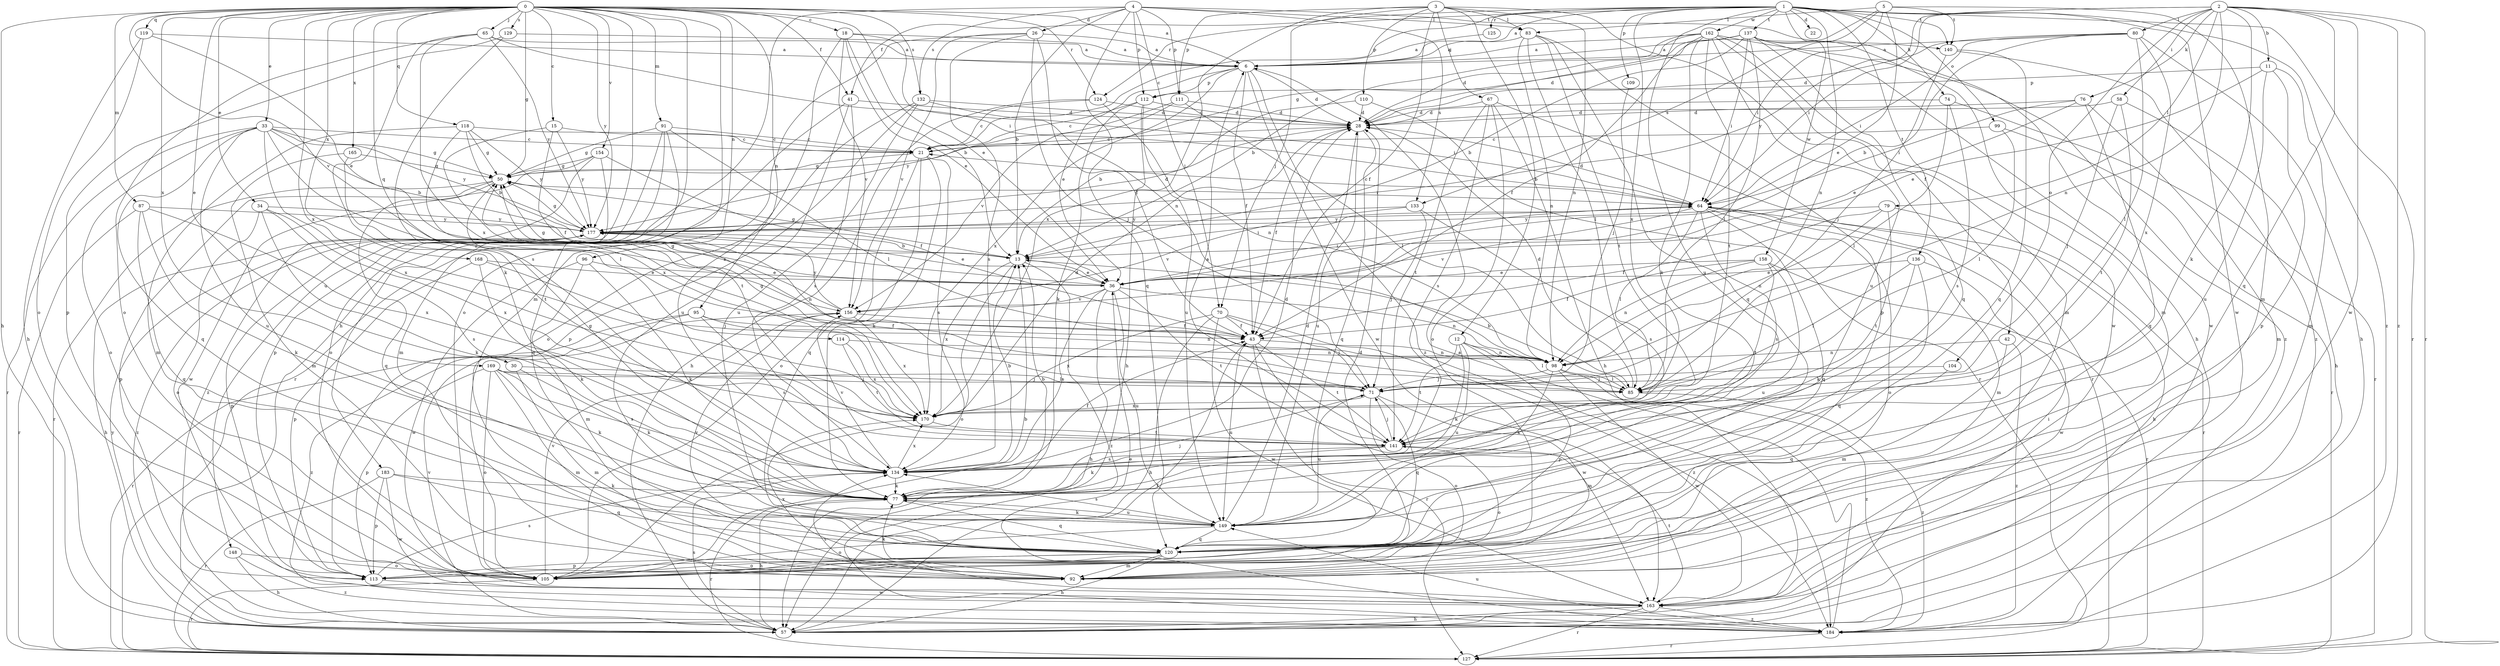 strict digraph  {
0;
1;
2;
3;
4;
5;
6;
11;
12;
13;
15;
18;
21;
22;
26;
28;
30;
33;
34;
36;
41;
42;
43;
50;
57;
58;
64;
65;
67;
70;
71;
74;
76;
77;
79;
80;
83;
85;
87;
91;
92;
95;
96;
98;
99;
104;
105;
109;
110;
111;
112;
113;
114;
118;
119;
120;
124;
125;
127;
129;
132;
133;
134;
136;
137;
140;
141;
148;
149;
154;
156;
158;
162;
163;
165;
168;
169;
170;
177;
183;
184;
0 -> 6  [label=a];
0 -> 15  [label=c];
0 -> 18  [label=c];
0 -> 30  [label=e];
0 -> 33  [label=e];
0 -> 34  [label=e];
0 -> 36  [label=e];
0 -> 41  [label=f];
0 -> 50  [label=g];
0 -> 57  [label=h];
0 -> 65  [label=j];
0 -> 87  [label=m];
0 -> 91  [label=m];
0 -> 92  [label=m];
0 -> 95  [label=n];
0 -> 96  [label=n];
0 -> 114  [label=q];
0 -> 118  [label=q];
0 -> 119  [label=q];
0 -> 124  [label=r];
0 -> 129  [label=s];
0 -> 132  [label=s];
0 -> 148  [label=u];
0 -> 154  [label=v];
0 -> 156  [label=v];
0 -> 165  [label=x];
0 -> 168  [label=x];
0 -> 169  [label=x];
0 -> 170  [label=x];
0 -> 177  [label=y];
0 -> 183  [label=z];
1 -> 6  [label=a];
1 -> 21  [label=c];
1 -> 22  [label=d];
1 -> 41  [label=f];
1 -> 74  [label=k];
1 -> 98  [label=n];
1 -> 99  [label=o];
1 -> 109  [label=p];
1 -> 124  [label=r];
1 -> 125  [label=r];
1 -> 127  [label=r];
1 -> 136  [label=t];
1 -> 137  [label=t];
1 -> 140  [label=t];
1 -> 149  [label=u];
1 -> 158  [label=w];
1 -> 162  [label=w];
1 -> 163  [label=w];
1 -> 170  [label=x];
1 -> 184  [label=z];
2 -> 11  [label=b];
2 -> 58  [label=i];
2 -> 64  [label=i];
2 -> 76  [label=k];
2 -> 77  [label=k];
2 -> 79  [label=l];
2 -> 80  [label=l];
2 -> 98  [label=n];
2 -> 104  [label=o];
2 -> 120  [label=q];
2 -> 127  [label=r];
2 -> 163  [label=w];
2 -> 177  [label=y];
2 -> 184  [label=z];
3 -> 12  [label=b];
3 -> 42  [label=f];
3 -> 43  [label=f];
3 -> 67  [label=j];
3 -> 70  [label=j];
3 -> 83  [label=l];
3 -> 98  [label=n];
3 -> 110  [label=p];
3 -> 111  [label=p];
3 -> 170  [label=x];
4 -> 13  [label=b];
4 -> 26  [label=d];
4 -> 57  [label=h];
4 -> 70  [label=j];
4 -> 83  [label=l];
4 -> 111  [label=p];
4 -> 112  [label=p];
4 -> 120  [label=q];
4 -> 132  [label=s];
4 -> 133  [label=s];
4 -> 140  [label=t];
5 -> 36  [label=e];
5 -> 50  [label=g];
5 -> 64  [label=i];
5 -> 83  [label=l];
5 -> 92  [label=m];
5 -> 133  [label=s];
5 -> 140  [label=t];
6 -> 28  [label=d];
6 -> 36  [label=e];
6 -> 43  [label=f];
6 -> 112  [label=p];
6 -> 163  [label=w];
6 -> 170  [label=x];
6 -> 184  [label=z];
11 -> 36  [label=e];
11 -> 92  [label=m];
11 -> 112  [label=p];
11 -> 113  [label=p];
11 -> 149  [label=u];
12 -> 77  [label=k];
12 -> 85  [label=l];
12 -> 98  [label=n];
12 -> 113  [label=p];
12 -> 141  [label=t];
12 -> 149  [label=u];
13 -> 36  [label=e];
13 -> 50  [label=g];
13 -> 64  [label=i];
13 -> 105  [label=o];
13 -> 170  [label=x];
13 -> 184  [label=z];
15 -> 21  [label=c];
15 -> 43  [label=f];
15 -> 141  [label=t];
15 -> 177  [label=y];
18 -> 6  [label=a];
18 -> 13  [label=b];
18 -> 36  [label=e];
18 -> 98  [label=n];
18 -> 134  [label=s];
18 -> 156  [label=v];
21 -> 50  [label=g];
21 -> 77  [label=k];
21 -> 105  [label=o];
21 -> 120  [label=q];
21 -> 134  [label=s];
26 -> 6  [label=a];
26 -> 43  [label=f];
26 -> 71  [label=j];
26 -> 105  [label=o];
26 -> 134  [label=s];
26 -> 156  [label=v];
28 -> 21  [label=c];
28 -> 43  [label=f];
28 -> 120  [label=q];
28 -> 149  [label=u];
30 -> 71  [label=j];
30 -> 77  [label=k];
30 -> 92  [label=m];
33 -> 13  [label=b];
33 -> 21  [label=c];
33 -> 50  [label=g];
33 -> 85  [label=l];
33 -> 105  [label=o];
33 -> 120  [label=q];
33 -> 127  [label=r];
33 -> 149  [label=u];
33 -> 170  [label=x];
33 -> 177  [label=y];
34 -> 77  [label=k];
34 -> 105  [label=o];
34 -> 134  [label=s];
34 -> 170  [label=x];
34 -> 177  [label=y];
36 -> 50  [label=g];
36 -> 57  [label=h];
36 -> 64  [label=i];
36 -> 98  [label=n];
36 -> 134  [label=s];
36 -> 141  [label=t];
36 -> 149  [label=u];
36 -> 156  [label=v];
41 -> 28  [label=d];
41 -> 127  [label=r];
41 -> 134  [label=s];
41 -> 149  [label=u];
42 -> 92  [label=m];
42 -> 98  [label=n];
42 -> 184  [label=z];
43 -> 98  [label=n];
43 -> 127  [label=r];
43 -> 141  [label=t];
43 -> 149  [label=u];
43 -> 163  [label=w];
50 -> 64  [label=i];
50 -> 113  [label=p];
50 -> 120  [label=q];
50 -> 127  [label=r];
57 -> 43  [label=f];
57 -> 64  [label=i];
57 -> 134  [label=s];
57 -> 156  [label=v];
57 -> 177  [label=y];
58 -> 28  [label=d];
58 -> 57  [label=h];
58 -> 71  [label=j];
58 -> 141  [label=t];
64 -> 21  [label=c];
64 -> 28  [label=d];
64 -> 57  [label=h];
64 -> 85  [label=l];
64 -> 92  [label=m];
64 -> 105  [label=o];
64 -> 120  [label=q];
64 -> 134  [label=s];
64 -> 156  [label=v];
64 -> 177  [label=y];
65 -> 6  [label=a];
65 -> 64  [label=i];
65 -> 77  [label=k];
65 -> 105  [label=o];
65 -> 170  [label=x];
65 -> 177  [label=y];
67 -> 28  [label=d];
67 -> 57  [label=h];
67 -> 105  [label=o];
67 -> 127  [label=r];
67 -> 134  [label=s];
67 -> 141  [label=t];
70 -> 43  [label=f];
70 -> 57  [label=h];
70 -> 71  [label=j];
70 -> 163  [label=w];
70 -> 170  [label=x];
70 -> 184  [label=z];
71 -> 50  [label=g];
71 -> 92  [label=m];
71 -> 105  [label=o];
71 -> 120  [label=q];
71 -> 149  [label=u];
71 -> 170  [label=x];
74 -> 28  [label=d];
74 -> 85  [label=l];
74 -> 127  [label=r];
74 -> 134  [label=s];
76 -> 28  [label=d];
76 -> 36  [label=e];
76 -> 64  [label=i];
76 -> 92  [label=m];
76 -> 120  [label=q];
77 -> 13  [label=b];
77 -> 57  [label=h];
77 -> 71  [label=j];
77 -> 120  [label=q];
77 -> 127  [label=r];
77 -> 149  [label=u];
79 -> 43  [label=f];
79 -> 98  [label=n];
79 -> 127  [label=r];
79 -> 141  [label=t];
79 -> 177  [label=y];
80 -> 6  [label=a];
80 -> 13  [label=b];
80 -> 28  [label=d];
80 -> 57  [label=h];
80 -> 64  [label=i];
80 -> 85  [label=l];
80 -> 170  [label=x];
83 -> 6  [label=a];
83 -> 85  [label=l];
83 -> 98  [label=n];
83 -> 113  [label=p];
83 -> 120  [label=q];
83 -> 141  [label=t];
85 -> 13  [label=b];
85 -> 28  [label=d];
85 -> 184  [label=z];
87 -> 77  [label=k];
87 -> 120  [label=q];
87 -> 127  [label=r];
87 -> 170  [label=x];
87 -> 177  [label=y];
91 -> 21  [label=c];
91 -> 50  [label=g];
91 -> 85  [label=l];
91 -> 92  [label=m];
91 -> 105  [label=o];
91 -> 113  [label=p];
92 -> 77  [label=k];
92 -> 170  [label=x];
95 -> 43  [label=f];
95 -> 98  [label=n];
95 -> 127  [label=r];
95 -> 134  [label=s];
95 -> 184  [label=z];
96 -> 36  [label=e];
96 -> 77  [label=k];
96 -> 92  [label=m];
96 -> 163  [label=w];
98 -> 71  [label=j];
98 -> 77  [label=k];
98 -> 85  [label=l];
98 -> 163  [label=w];
98 -> 184  [label=z];
99 -> 21  [label=c];
99 -> 85  [label=l];
99 -> 127  [label=r];
104 -> 71  [label=j];
104 -> 120  [label=q];
105 -> 13  [label=b];
105 -> 28  [label=d];
105 -> 127  [label=r];
105 -> 156  [label=v];
109 -> 71  [label=j];
110 -> 13  [label=b];
110 -> 28  [label=d];
110 -> 127  [label=r];
111 -> 28  [label=d];
111 -> 85  [label=l];
111 -> 156  [label=v];
111 -> 177  [label=y];
112 -> 21  [label=c];
112 -> 28  [label=d];
112 -> 57  [label=h];
112 -> 77  [label=k];
112 -> 149  [label=u];
113 -> 134  [label=s];
113 -> 163  [label=w];
114 -> 98  [label=n];
114 -> 141  [label=t];
114 -> 170  [label=x];
118 -> 13  [label=b];
118 -> 21  [label=c];
118 -> 50  [label=g];
118 -> 92  [label=m];
118 -> 170  [label=x];
118 -> 177  [label=y];
119 -> 6  [label=a];
119 -> 36  [label=e];
119 -> 57  [label=h];
119 -> 105  [label=o];
120 -> 57  [label=h];
120 -> 92  [label=m];
120 -> 105  [label=o];
120 -> 113  [label=p];
120 -> 156  [label=v];
124 -> 21  [label=c];
124 -> 28  [label=d];
124 -> 57  [label=h];
124 -> 98  [label=n];
125 -> 6  [label=a];
129 -> 6  [label=a];
129 -> 113  [label=p];
129 -> 134  [label=s];
132 -> 28  [label=d];
132 -> 64  [label=i];
132 -> 105  [label=o];
132 -> 113  [label=p];
132 -> 149  [label=u];
133 -> 71  [label=j];
133 -> 134  [label=s];
133 -> 156  [label=v];
133 -> 177  [label=y];
134 -> 13  [label=b];
134 -> 28  [label=d];
134 -> 43  [label=f];
134 -> 50  [label=g];
134 -> 77  [label=k];
134 -> 156  [label=v];
134 -> 170  [label=x];
136 -> 36  [label=e];
136 -> 77  [label=k];
136 -> 85  [label=l];
136 -> 120  [label=q];
136 -> 163  [label=w];
137 -> 6  [label=a];
137 -> 13  [label=b];
137 -> 28  [label=d];
137 -> 57  [label=h];
137 -> 64  [label=i];
137 -> 85  [label=l];
137 -> 92  [label=m];
137 -> 120  [label=q];
137 -> 163  [label=w];
140 -> 71  [label=j];
140 -> 120  [label=q];
140 -> 184  [label=z];
141 -> 6  [label=a];
141 -> 71  [label=j];
141 -> 77  [label=k];
141 -> 105  [label=o];
141 -> 134  [label=s];
148 -> 57  [label=h];
148 -> 105  [label=o];
148 -> 184  [label=z];
149 -> 28  [label=d];
149 -> 77  [label=k];
149 -> 105  [label=o];
149 -> 120  [label=q];
149 -> 134  [label=s];
154 -> 43  [label=f];
154 -> 50  [label=g];
154 -> 120  [label=q];
154 -> 163  [label=w];
154 -> 184  [label=z];
156 -> 43  [label=f];
156 -> 50  [label=g];
156 -> 170  [label=x];
156 -> 177  [label=y];
158 -> 36  [label=e];
158 -> 43  [label=f];
158 -> 98  [label=n];
158 -> 127  [label=r];
158 -> 141  [label=t];
158 -> 149  [label=u];
162 -> 6  [label=a];
162 -> 13  [label=b];
162 -> 28  [label=d];
162 -> 43  [label=f];
162 -> 77  [label=k];
162 -> 92  [label=m];
162 -> 141  [label=t];
162 -> 149  [label=u];
162 -> 163  [label=w];
162 -> 184  [label=z];
163 -> 57  [label=h];
163 -> 127  [label=r];
163 -> 134  [label=s];
163 -> 141  [label=t];
163 -> 184  [label=z];
165 -> 50  [label=g];
165 -> 92  [label=m];
165 -> 141  [label=t];
168 -> 36  [label=e];
168 -> 71  [label=j];
168 -> 77  [label=k];
168 -> 113  [label=p];
169 -> 71  [label=j];
169 -> 77  [label=k];
169 -> 85  [label=l];
169 -> 92  [label=m];
169 -> 105  [label=o];
169 -> 113  [label=p];
169 -> 134  [label=s];
170 -> 28  [label=d];
170 -> 141  [label=t];
177 -> 13  [label=b];
177 -> 28  [label=d];
177 -> 36  [label=e];
177 -> 50  [label=g];
177 -> 57  [label=h];
177 -> 98  [label=n];
177 -> 113  [label=p];
177 -> 184  [label=z];
183 -> 77  [label=k];
183 -> 113  [label=p];
183 -> 120  [label=q];
183 -> 127  [label=r];
183 -> 163  [label=w];
184 -> 6  [label=a];
184 -> 36  [label=e];
184 -> 127  [label=r];
184 -> 149  [label=u];
}
